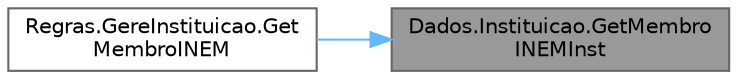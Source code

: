 digraph "Dados.Instituicao.GetMembroINEMInst"
{
 // LATEX_PDF_SIZE
  bgcolor="transparent";
  edge [fontname=Helvetica,fontsize=10,labelfontname=Helvetica,labelfontsize=10];
  node [fontname=Helvetica,fontsize=10,shape=box,height=0.2,width=0.4];
  rankdir="RL";
  Node1 [id="Node000001",label="Dados.Instituicao.GetMembro\lINEMInst",height=0.2,width=0.4,color="gray40", fillcolor="grey60", style="filled", fontcolor="black",tooltip="Funcao que devolve as informacoes de um membro do INEM da equipa de INEM da instituicao."];
  Node1 -> Node2 [id="edge2_Node000001_Node000002",dir="back",color="steelblue1",style="solid",tooltip=" "];
  Node2 [id="Node000002",label="Regras.GereInstituicao.Get\lMembroINEM",height=0.2,width=0.4,color="grey40", fillcolor="white", style="filled",URL="$class_regras_1_1_gere_instituicao.html#a88760edaffe4b2fd196715871f125ab6",tooltip="Funcao que devolve as informacoes de um membro do INEM da instituicao."];
}
